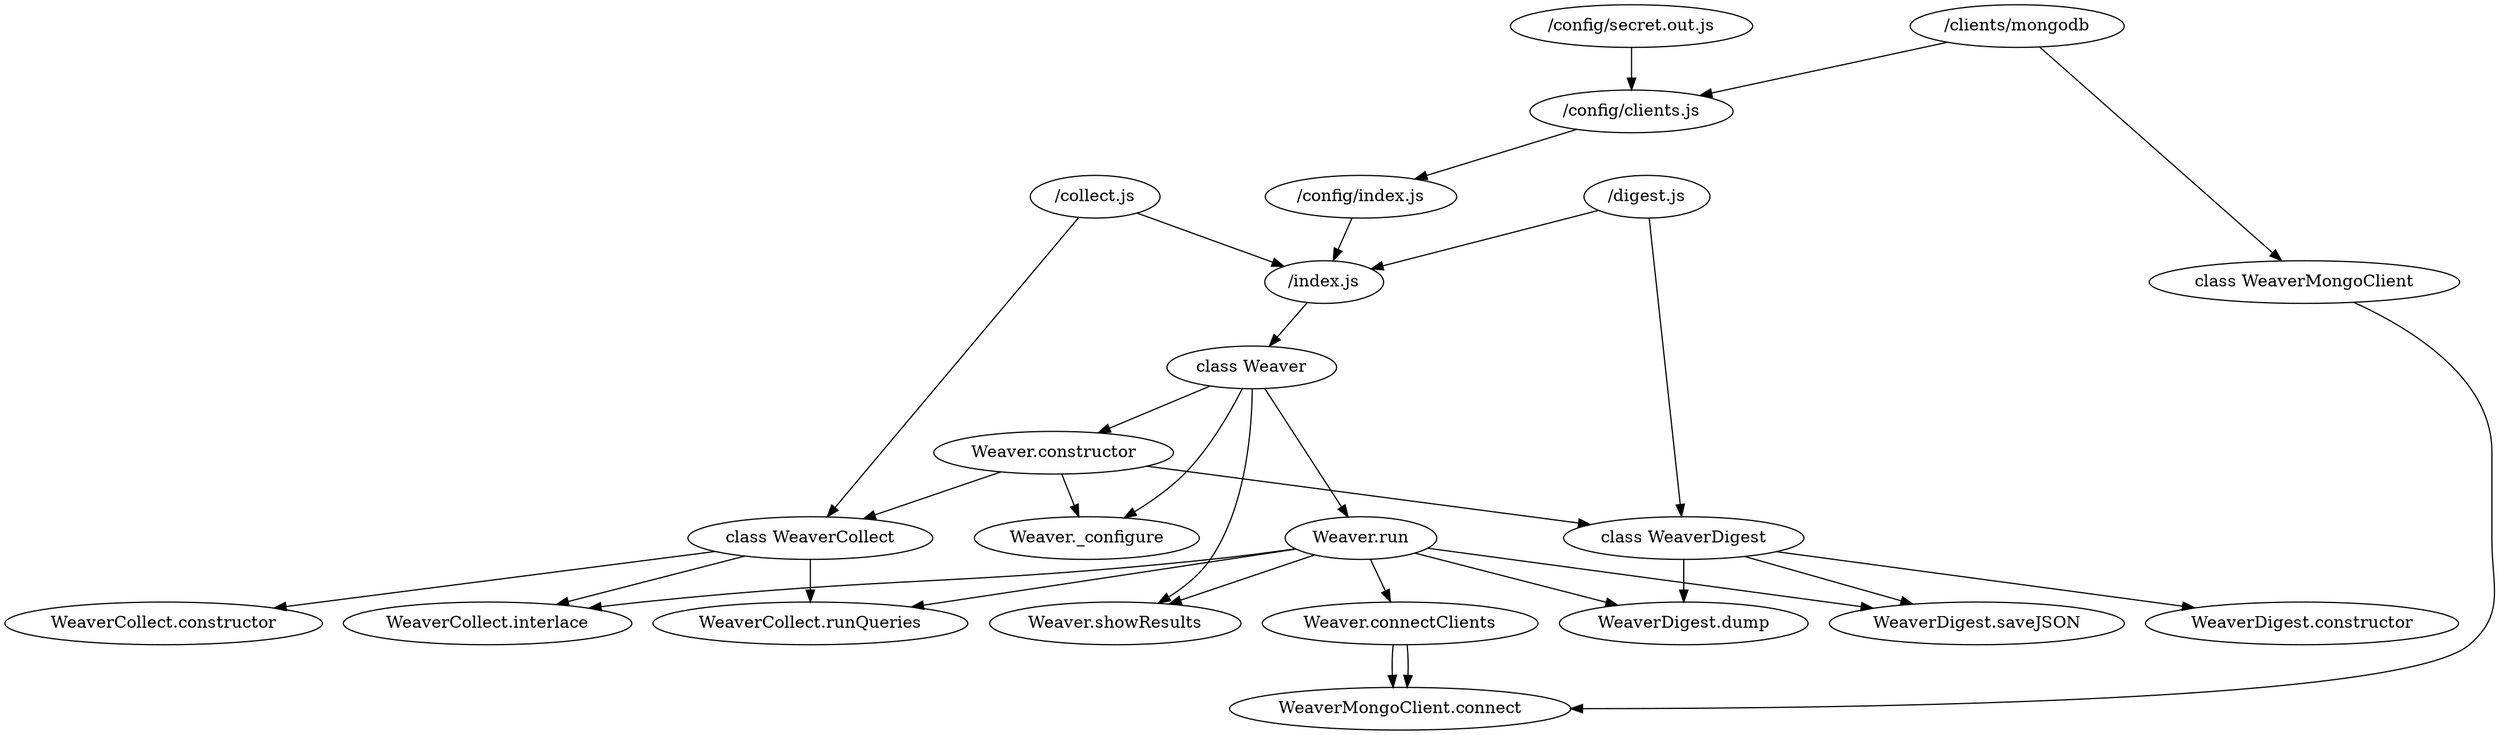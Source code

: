 digraph {
  "/config/secret.out.js" -> "/config/clients.js"
  "/clients/mongodb" -> "class WeaverMongoClient"
  "class WeaverMongoClient" -> "WeaverMongoClient.connect"

  "/clients/mongodb" -> "/config/clients.js"

  "/config/clients.js" -> "/config/index.js"
  "/collect.js" -> "/index.js"
  "/digest.js" -> "/index.js"

  "/config/index.js" -> "/index.js"

  "/index.js" -> "class Weaver"

  "class Weaver" -> "Weaver.constructor"
    "Weaver.constructor" -> "class WeaverCollect"
    "Weaver.constructor" -> "class WeaverDigest"

  "class Weaver" -> "Weaver._configure"
    "Weaver.constructor" -> "Weaver._configure"

  "class Weaver" -> "Weaver.run"
    "Weaver.run" -> "Weaver.connectClients"
      "Weaver.connectClients" -> "WeaverMongoClient.connect"
      "Weaver.connectClients" -> "WeaverMongoClient.connect"

    "Weaver.run" -> "WeaverCollect.runQueries"
    "Weaver.run" -> "WeaverCollect.interlace"

    "Weaver.run" -> "WeaverDigest.saveJSON"
    "Weaver.run" -> "WeaverDigest.dump"

    "Weaver.run" -> "Weaver.showResults"

  "class Weaver" -> "Weaver.showResults"

  "/collect.js" -> "class WeaverCollect"
    "class WeaverCollect" -> "WeaverCollect.constructor"
    "class WeaverCollect" -> "WeaverCollect.runQueries"
    "class WeaverCollect" -> "WeaverCollect.interlace"

  "/digest.js" -> "class WeaverDigest"
    "class WeaverDigest" -> "WeaverDigest.constructor"
    "class WeaverDigest" -> "WeaverDigest.saveJSON"
    "class WeaverDigest" -> "WeaverDigest.dump"
}
